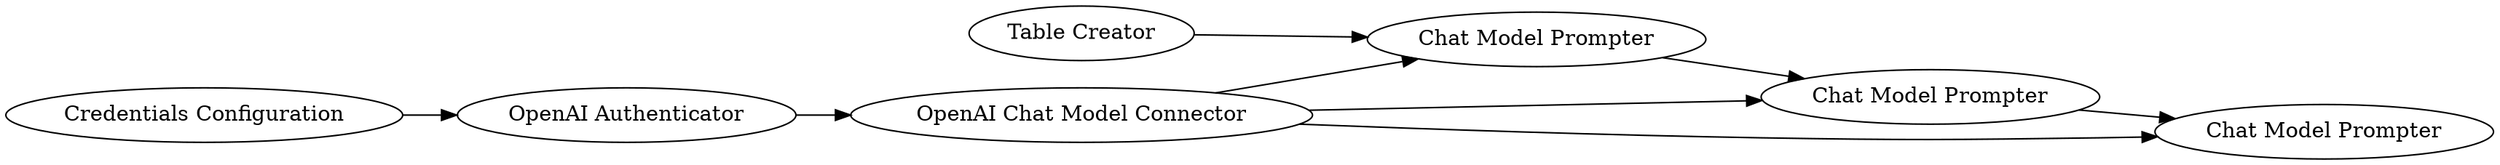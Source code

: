 digraph {
	"5601704257919761936_92" [label="Chat Model Prompter"]
	"5601704257919761936_91" [label="OpenAI Chat Model Connector"]
	"5601704257919761936_90" [label="OpenAI Authenticator"]
	"5601704257919761936_89" [label="Credentials Configuration"]
	"5601704257919761936_93" [label="Chat Model Prompter"]
	"5601704257919761936_94" [label="Chat Model Prompter"]
	"5601704257919761936_86" [label="Table Creator"]
	"5601704257919761936_91" -> "5601704257919761936_92"
	"5601704257919761936_90" -> "5601704257919761936_91"
	"5601704257919761936_86" -> "5601704257919761936_92"
	"5601704257919761936_93" -> "5601704257919761936_94"
	"5601704257919761936_91" -> "5601704257919761936_93"
	"5601704257919761936_91" -> "5601704257919761936_94"
	"5601704257919761936_92" -> "5601704257919761936_93"
	"5601704257919761936_89" -> "5601704257919761936_90"
	rankdir=LR
}
